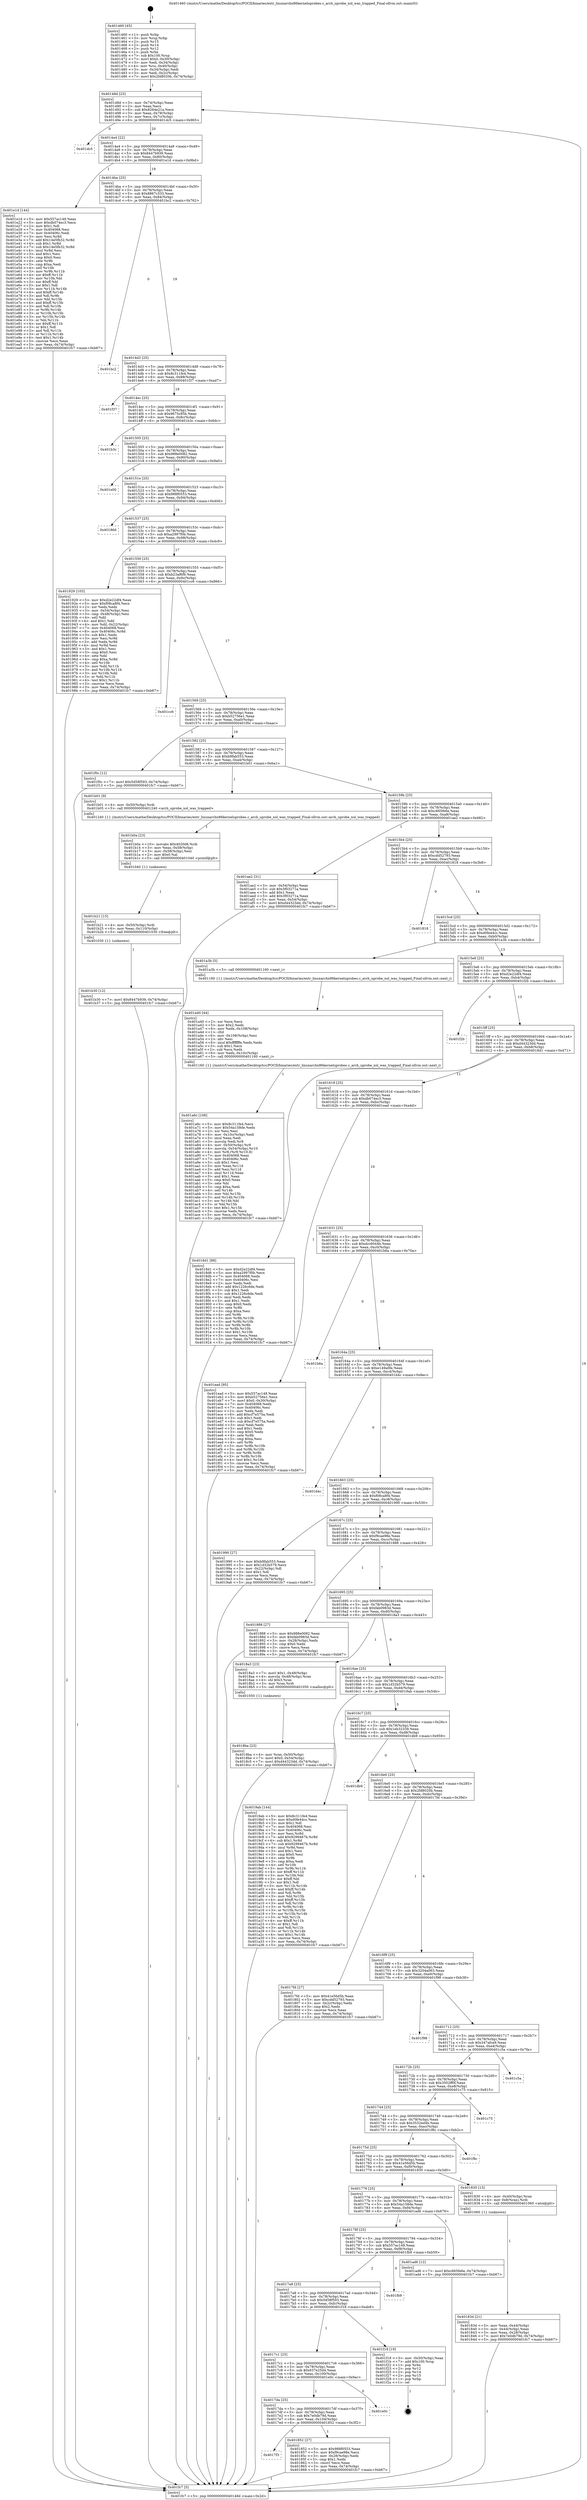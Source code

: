 digraph "0x401460" {
  label = "0x401460 (/mnt/c/Users/mathe/Desktop/tcc/POCII/binaries/extr_linuxarchx86kerneluprobes.c_arch_uprobe_xol_was_trapped_Final-ollvm.out::main(0))"
  labelloc = "t"
  node[shape=record]

  Entry [label="",width=0.3,height=0.3,shape=circle,fillcolor=black,style=filled]
  "0x40148d" [label="{
     0x40148d [23]\l
     | [instrs]\l
     &nbsp;&nbsp;0x40148d \<+3\>: mov -0x74(%rbp),%eax\l
     &nbsp;&nbsp;0x401490 \<+2\>: mov %eax,%ecx\l
     &nbsp;&nbsp;0x401492 \<+6\>: sub $0x8264e21a,%ecx\l
     &nbsp;&nbsp;0x401498 \<+3\>: mov %eax,-0x78(%rbp)\l
     &nbsp;&nbsp;0x40149b \<+3\>: mov %ecx,-0x7c(%rbp)\l
     &nbsp;&nbsp;0x40149e \<+6\>: je 0000000000401dc5 \<main+0x965\>\l
  }"]
  "0x401dc5" [label="{
     0x401dc5\l
  }", style=dashed]
  "0x4014a4" [label="{
     0x4014a4 [22]\l
     | [instrs]\l
     &nbsp;&nbsp;0x4014a4 \<+5\>: jmp 00000000004014a9 \<main+0x49\>\l
     &nbsp;&nbsp;0x4014a9 \<+3\>: mov -0x78(%rbp),%eax\l
     &nbsp;&nbsp;0x4014ac \<+5\>: sub $0x8447b939,%eax\l
     &nbsp;&nbsp;0x4014b1 \<+3\>: mov %eax,-0x80(%rbp)\l
     &nbsp;&nbsp;0x4014b4 \<+6\>: je 0000000000401e1d \<main+0x9bd\>\l
  }"]
  Exit [label="",width=0.3,height=0.3,shape=circle,fillcolor=black,style=filled,peripheries=2]
  "0x401e1d" [label="{
     0x401e1d [144]\l
     | [instrs]\l
     &nbsp;&nbsp;0x401e1d \<+5\>: mov $0x557ac149,%eax\l
     &nbsp;&nbsp;0x401e22 \<+5\>: mov $0xdb074ec3,%ecx\l
     &nbsp;&nbsp;0x401e27 \<+2\>: mov $0x1,%dl\l
     &nbsp;&nbsp;0x401e29 \<+7\>: mov 0x404068,%esi\l
     &nbsp;&nbsp;0x401e30 \<+7\>: mov 0x40406c,%edi\l
     &nbsp;&nbsp;0x401e37 \<+3\>: mov %esi,%r8d\l
     &nbsp;&nbsp;0x401e3a \<+7\>: add $0x14e5fb32,%r8d\l
     &nbsp;&nbsp;0x401e41 \<+4\>: sub $0x1,%r8d\l
     &nbsp;&nbsp;0x401e45 \<+7\>: sub $0x14e5fb32,%r8d\l
     &nbsp;&nbsp;0x401e4c \<+4\>: imul %r8d,%esi\l
     &nbsp;&nbsp;0x401e50 \<+3\>: and $0x1,%esi\l
     &nbsp;&nbsp;0x401e53 \<+3\>: cmp $0x0,%esi\l
     &nbsp;&nbsp;0x401e56 \<+4\>: sete %r9b\l
     &nbsp;&nbsp;0x401e5a \<+3\>: cmp $0xa,%edi\l
     &nbsp;&nbsp;0x401e5d \<+4\>: setl %r10b\l
     &nbsp;&nbsp;0x401e61 \<+3\>: mov %r9b,%r11b\l
     &nbsp;&nbsp;0x401e64 \<+4\>: xor $0xff,%r11b\l
     &nbsp;&nbsp;0x401e68 \<+3\>: mov %r10b,%bl\l
     &nbsp;&nbsp;0x401e6b \<+3\>: xor $0xff,%bl\l
     &nbsp;&nbsp;0x401e6e \<+3\>: xor $0x1,%dl\l
     &nbsp;&nbsp;0x401e71 \<+3\>: mov %r11b,%r14b\l
     &nbsp;&nbsp;0x401e74 \<+4\>: and $0xff,%r14b\l
     &nbsp;&nbsp;0x401e78 \<+3\>: and %dl,%r9b\l
     &nbsp;&nbsp;0x401e7b \<+3\>: mov %bl,%r15b\l
     &nbsp;&nbsp;0x401e7e \<+4\>: and $0xff,%r15b\l
     &nbsp;&nbsp;0x401e82 \<+3\>: and %dl,%r10b\l
     &nbsp;&nbsp;0x401e85 \<+3\>: or %r9b,%r14b\l
     &nbsp;&nbsp;0x401e88 \<+3\>: or %r10b,%r15b\l
     &nbsp;&nbsp;0x401e8b \<+3\>: xor %r15b,%r14b\l
     &nbsp;&nbsp;0x401e8e \<+3\>: or %bl,%r11b\l
     &nbsp;&nbsp;0x401e91 \<+4\>: xor $0xff,%r11b\l
     &nbsp;&nbsp;0x401e95 \<+3\>: or $0x1,%dl\l
     &nbsp;&nbsp;0x401e98 \<+3\>: and %dl,%r11b\l
     &nbsp;&nbsp;0x401e9b \<+3\>: or %r11b,%r14b\l
     &nbsp;&nbsp;0x401e9e \<+4\>: test $0x1,%r14b\l
     &nbsp;&nbsp;0x401ea2 \<+3\>: cmovne %ecx,%eax\l
     &nbsp;&nbsp;0x401ea5 \<+3\>: mov %eax,-0x74(%rbp)\l
     &nbsp;&nbsp;0x401ea8 \<+5\>: jmp 0000000000401fc7 \<main+0xb67\>\l
  }"]
  "0x4014ba" [label="{
     0x4014ba [25]\l
     | [instrs]\l
     &nbsp;&nbsp;0x4014ba \<+5\>: jmp 00000000004014bf \<main+0x5f\>\l
     &nbsp;&nbsp;0x4014bf \<+3\>: mov -0x78(%rbp),%eax\l
     &nbsp;&nbsp;0x4014c2 \<+5\>: sub $0x8867c333,%eax\l
     &nbsp;&nbsp;0x4014c7 \<+6\>: mov %eax,-0x84(%rbp)\l
     &nbsp;&nbsp;0x4014cd \<+6\>: je 0000000000401bc2 \<main+0x762\>\l
  }"]
  "0x401b30" [label="{
     0x401b30 [12]\l
     | [instrs]\l
     &nbsp;&nbsp;0x401b30 \<+7\>: movl $0x8447b939,-0x74(%rbp)\l
     &nbsp;&nbsp;0x401b37 \<+5\>: jmp 0000000000401fc7 \<main+0xb67\>\l
  }"]
  "0x401bc2" [label="{
     0x401bc2\l
  }", style=dashed]
  "0x4014d3" [label="{
     0x4014d3 [25]\l
     | [instrs]\l
     &nbsp;&nbsp;0x4014d3 \<+5\>: jmp 00000000004014d8 \<main+0x78\>\l
     &nbsp;&nbsp;0x4014d8 \<+3\>: mov -0x78(%rbp),%eax\l
     &nbsp;&nbsp;0x4014db \<+5\>: sub $0x8c311fe4,%eax\l
     &nbsp;&nbsp;0x4014e0 \<+6\>: mov %eax,-0x88(%rbp)\l
     &nbsp;&nbsp;0x4014e6 \<+6\>: je 0000000000401f37 \<main+0xad7\>\l
  }"]
  "0x401b21" [label="{
     0x401b21 [15]\l
     | [instrs]\l
     &nbsp;&nbsp;0x401b21 \<+4\>: mov -0x50(%rbp),%rdi\l
     &nbsp;&nbsp;0x401b25 \<+6\>: mov %eax,-0x110(%rbp)\l
     &nbsp;&nbsp;0x401b2b \<+5\>: call 0000000000401030 \<free@plt\>\l
     | [calls]\l
     &nbsp;&nbsp;0x401030 \{1\} (unknown)\l
  }"]
  "0x401f37" [label="{
     0x401f37\l
  }", style=dashed]
  "0x4014ec" [label="{
     0x4014ec [25]\l
     | [instrs]\l
     &nbsp;&nbsp;0x4014ec \<+5\>: jmp 00000000004014f1 \<main+0x91\>\l
     &nbsp;&nbsp;0x4014f1 \<+3\>: mov -0x78(%rbp),%eax\l
     &nbsp;&nbsp;0x4014f4 \<+5\>: sub $0x9675c85b,%eax\l
     &nbsp;&nbsp;0x4014f9 \<+6\>: mov %eax,-0x8c(%rbp)\l
     &nbsp;&nbsp;0x4014ff \<+6\>: je 0000000000401b3c \<main+0x6dc\>\l
  }"]
  "0x401b0a" [label="{
     0x401b0a [23]\l
     | [instrs]\l
     &nbsp;&nbsp;0x401b0a \<+10\>: movabs $0x4020d6,%rdi\l
     &nbsp;&nbsp;0x401b14 \<+3\>: mov %eax,-0x58(%rbp)\l
     &nbsp;&nbsp;0x401b17 \<+3\>: mov -0x58(%rbp),%esi\l
     &nbsp;&nbsp;0x401b1a \<+2\>: mov $0x0,%al\l
     &nbsp;&nbsp;0x401b1c \<+5\>: call 0000000000401040 \<printf@plt\>\l
     | [calls]\l
     &nbsp;&nbsp;0x401040 \{1\} (unknown)\l
  }"]
  "0x401b3c" [label="{
     0x401b3c\l
  }", style=dashed]
  "0x401505" [label="{
     0x401505 [25]\l
     | [instrs]\l
     &nbsp;&nbsp;0x401505 \<+5\>: jmp 000000000040150a \<main+0xaa\>\l
     &nbsp;&nbsp;0x40150a \<+3\>: mov -0x78(%rbp),%eax\l
     &nbsp;&nbsp;0x40150d \<+5\>: sub $0x988e0082,%eax\l
     &nbsp;&nbsp;0x401512 \<+6\>: mov %eax,-0x90(%rbp)\l
     &nbsp;&nbsp;0x401518 \<+6\>: je 0000000000401e00 \<main+0x9a0\>\l
  }"]
  "0x401a6c" [label="{
     0x401a6c [106]\l
     | [instrs]\l
     &nbsp;&nbsp;0x401a6c \<+5\>: mov $0x8c311fe4,%ecx\l
     &nbsp;&nbsp;0x401a71 \<+5\>: mov $0x54a158de,%edx\l
     &nbsp;&nbsp;0x401a76 \<+2\>: xor %esi,%esi\l
     &nbsp;&nbsp;0x401a78 \<+6\>: mov -0x10c(%rbp),%edi\l
     &nbsp;&nbsp;0x401a7e \<+3\>: imul %eax,%edi\l
     &nbsp;&nbsp;0x401a81 \<+3\>: movslq %edi,%r8\l
     &nbsp;&nbsp;0x401a84 \<+4\>: mov -0x50(%rbp),%r9\l
     &nbsp;&nbsp;0x401a88 \<+4\>: movslq -0x54(%rbp),%r10\l
     &nbsp;&nbsp;0x401a8c \<+4\>: mov %r8,(%r9,%r10,8)\l
     &nbsp;&nbsp;0x401a90 \<+7\>: mov 0x404068,%eax\l
     &nbsp;&nbsp;0x401a97 \<+7\>: mov 0x40406c,%edi\l
     &nbsp;&nbsp;0x401a9e \<+3\>: sub $0x1,%esi\l
     &nbsp;&nbsp;0x401aa1 \<+3\>: mov %eax,%r11d\l
     &nbsp;&nbsp;0x401aa4 \<+3\>: add %esi,%r11d\l
     &nbsp;&nbsp;0x401aa7 \<+4\>: imul %r11d,%eax\l
     &nbsp;&nbsp;0x401aab \<+3\>: and $0x1,%eax\l
     &nbsp;&nbsp;0x401aae \<+3\>: cmp $0x0,%eax\l
     &nbsp;&nbsp;0x401ab1 \<+3\>: sete %bl\l
     &nbsp;&nbsp;0x401ab4 \<+3\>: cmp $0xa,%edi\l
     &nbsp;&nbsp;0x401ab7 \<+4\>: setl %r14b\l
     &nbsp;&nbsp;0x401abb \<+3\>: mov %bl,%r15b\l
     &nbsp;&nbsp;0x401abe \<+3\>: and %r14b,%r15b\l
     &nbsp;&nbsp;0x401ac1 \<+3\>: xor %r14b,%bl\l
     &nbsp;&nbsp;0x401ac4 \<+3\>: or %bl,%r15b\l
     &nbsp;&nbsp;0x401ac7 \<+4\>: test $0x1,%r15b\l
     &nbsp;&nbsp;0x401acb \<+3\>: cmovne %edx,%ecx\l
     &nbsp;&nbsp;0x401ace \<+3\>: mov %ecx,-0x74(%rbp)\l
     &nbsp;&nbsp;0x401ad1 \<+5\>: jmp 0000000000401fc7 \<main+0xb67\>\l
  }"]
  "0x401e00" [label="{
     0x401e00\l
  }", style=dashed]
  "0x40151e" [label="{
     0x40151e [25]\l
     | [instrs]\l
     &nbsp;&nbsp;0x40151e \<+5\>: jmp 0000000000401523 \<main+0xc3\>\l
     &nbsp;&nbsp;0x401523 \<+3\>: mov -0x78(%rbp),%eax\l
     &nbsp;&nbsp;0x401526 \<+5\>: sub $0x988f0553,%eax\l
     &nbsp;&nbsp;0x40152b \<+6\>: mov %eax,-0x94(%rbp)\l
     &nbsp;&nbsp;0x401531 \<+6\>: je 000000000040186d \<main+0x40d\>\l
  }"]
  "0x401a40" [label="{
     0x401a40 [44]\l
     | [instrs]\l
     &nbsp;&nbsp;0x401a40 \<+2\>: xor %ecx,%ecx\l
     &nbsp;&nbsp;0x401a42 \<+5\>: mov $0x2,%edx\l
     &nbsp;&nbsp;0x401a47 \<+6\>: mov %edx,-0x108(%rbp)\l
     &nbsp;&nbsp;0x401a4d \<+1\>: cltd\l
     &nbsp;&nbsp;0x401a4e \<+6\>: mov -0x108(%rbp),%esi\l
     &nbsp;&nbsp;0x401a54 \<+2\>: idiv %esi\l
     &nbsp;&nbsp;0x401a56 \<+6\>: imul $0xfffffffe,%edx,%edx\l
     &nbsp;&nbsp;0x401a5c \<+3\>: sub $0x1,%ecx\l
     &nbsp;&nbsp;0x401a5f \<+2\>: sub %ecx,%edx\l
     &nbsp;&nbsp;0x401a61 \<+6\>: mov %edx,-0x10c(%rbp)\l
     &nbsp;&nbsp;0x401a67 \<+5\>: call 0000000000401160 \<next_i\>\l
     | [calls]\l
     &nbsp;&nbsp;0x401160 \{1\} (/mnt/c/Users/mathe/Desktop/tcc/POCII/binaries/extr_linuxarchx86kerneluprobes.c_arch_uprobe_xol_was_trapped_Final-ollvm.out::next_i)\l
  }"]
  "0x40186d" [label="{
     0x40186d\l
  }", style=dashed]
  "0x401537" [label="{
     0x401537 [25]\l
     | [instrs]\l
     &nbsp;&nbsp;0x401537 \<+5\>: jmp 000000000040153c \<main+0xdc\>\l
     &nbsp;&nbsp;0x40153c \<+3\>: mov -0x78(%rbp),%eax\l
     &nbsp;&nbsp;0x40153f \<+5\>: sub $0xa2997f0b,%eax\l
     &nbsp;&nbsp;0x401544 \<+6\>: mov %eax,-0x98(%rbp)\l
     &nbsp;&nbsp;0x40154a \<+6\>: je 0000000000401929 \<main+0x4c9\>\l
  }"]
  "0x4018ba" [label="{
     0x4018ba [23]\l
     | [instrs]\l
     &nbsp;&nbsp;0x4018ba \<+4\>: mov %rax,-0x50(%rbp)\l
     &nbsp;&nbsp;0x4018be \<+7\>: movl $0x0,-0x54(%rbp)\l
     &nbsp;&nbsp;0x4018c5 \<+7\>: movl $0xd44323dd,-0x74(%rbp)\l
     &nbsp;&nbsp;0x4018cc \<+5\>: jmp 0000000000401fc7 \<main+0xb67\>\l
  }"]
  "0x401929" [label="{
     0x401929 [103]\l
     | [instrs]\l
     &nbsp;&nbsp;0x401929 \<+5\>: mov $0xd2e22df4,%eax\l
     &nbsp;&nbsp;0x40192e \<+5\>: mov $0xf08ca8f4,%ecx\l
     &nbsp;&nbsp;0x401933 \<+2\>: xor %edx,%edx\l
     &nbsp;&nbsp;0x401935 \<+3\>: mov -0x54(%rbp),%esi\l
     &nbsp;&nbsp;0x401938 \<+3\>: cmp -0x48(%rbp),%esi\l
     &nbsp;&nbsp;0x40193b \<+4\>: setl %dil\l
     &nbsp;&nbsp;0x40193f \<+4\>: and $0x1,%dil\l
     &nbsp;&nbsp;0x401943 \<+4\>: mov %dil,-0x22(%rbp)\l
     &nbsp;&nbsp;0x401947 \<+7\>: mov 0x404068,%esi\l
     &nbsp;&nbsp;0x40194e \<+8\>: mov 0x40406c,%r8d\l
     &nbsp;&nbsp;0x401956 \<+3\>: sub $0x1,%edx\l
     &nbsp;&nbsp;0x401959 \<+3\>: mov %esi,%r9d\l
     &nbsp;&nbsp;0x40195c \<+3\>: add %edx,%r9d\l
     &nbsp;&nbsp;0x40195f \<+4\>: imul %r9d,%esi\l
     &nbsp;&nbsp;0x401963 \<+3\>: and $0x1,%esi\l
     &nbsp;&nbsp;0x401966 \<+3\>: cmp $0x0,%esi\l
     &nbsp;&nbsp;0x401969 \<+4\>: sete %dil\l
     &nbsp;&nbsp;0x40196d \<+4\>: cmp $0xa,%r8d\l
     &nbsp;&nbsp;0x401971 \<+4\>: setl %r10b\l
     &nbsp;&nbsp;0x401975 \<+3\>: mov %dil,%r11b\l
     &nbsp;&nbsp;0x401978 \<+3\>: and %r10b,%r11b\l
     &nbsp;&nbsp;0x40197b \<+3\>: xor %r10b,%dil\l
     &nbsp;&nbsp;0x40197e \<+3\>: or %dil,%r11b\l
     &nbsp;&nbsp;0x401981 \<+4\>: test $0x1,%r11b\l
     &nbsp;&nbsp;0x401985 \<+3\>: cmovne %ecx,%eax\l
     &nbsp;&nbsp;0x401988 \<+3\>: mov %eax,-0x74(%rbp)\l
     &nbsp;&nbsp;0x40198b \<+5\>: jmp 0000000000401fc7 \<main+0xb67\>\l
  }"]
  "0x401550" [label="{
     0x401550 [25]\l
     | [instrs]\l
     &nbsp;&nbsp;0x401550 \<+5\>: jmp 0000000000401555 \<main+0xf5\>\l
     &nbsp;&nbsp;0x401555 \<+3\>: mov -0x78(%rbp),%eax\l
     &nbsp;&nbsp;0x401558 \<+5\>: sub $0xb23af6f9,%eax\l
     &nbsp;&nbsp;0x40155d \<+6\>: mov %eax,-0x9c(%rbp)\l
     &nbsp;&nbsp;0x401563 \<+6\>: je 0000000000401cc6 \<main+0x866\>\l
  }"]
  "0x4017f3" [label="{
     0x4017f3\l
  }", style=dashed]
  "0x401cc6" [label="{
     0x401cc6\l
  }", style=dashed]
  "0x401569" [label="{
     0x401569 [25]\l
     | [instrs]\l
     &nbsp;&nbsp;0x401569 \<+5\>: jmp 000000000040156e \<main+0x10e\>\l
     &nbsp;&nbsp;0x40156e \<+3\>: mov -0x78(%rbp),%eax\l
     &nbsp;&nbsp;0x401571 \<+5\>: sub $0xb52756e1,%eax\l
     &nbsp;&nbsp;0x401576 \<+6\>: mov %eax,-0xa0(%rbp)\l
     &nbsp;&nbsp;0x40157c \<+6\>: je 0000000000401f0c \<main+0xaac\>\l
  }"]
  "0x401852" [label="{
     0x401852 [27]\l
     | [instrs]\l
     &nbsp;&nbsp;0x401852 \<+5\>: mov $0x988f0553,%eax\l
     &nbsp;&nbsp;0x401857 \<+5\>: mov $0xf9cae98e,%ecx\l
     &nbsp;&nbsp;0x40185c \<+3\>: mov -0x28(%rbp),%edx\l
     &nbsp;&nbsp;0x40185f \<+3\>: cmp $0x1,%edx\l
     &nbsp;&nbsp;0x401862 \<+3\>: cmovl %ecx,%eax\l
     &nbsp;&nbsp;0x401865 \<+3\>: mov %eax,-0x74(%rbp)\l
     &nbsp;&nbsp;0x401868 \<+5\>: jmp 0000000000401fc7 \<main+0xb67\>\l
  }"]
  "0x401f0c" [label="{
     0x401f0c [12]\l
     | [instrs]\l
     &nbsp;&nbsp;0x401f0c \<+7\>: movl $0x5d58f593,-0x74(%rbp)\l
     &nbsp;&nbsp;0x401f13 \<+5\>: jmp 0000000000401fc7 \<main+0xb67\>\l
  }"]
  "0x401582" [label="{
     0x401582 [25]\l
     | [instrs]\l
     &nbsp;&nbsp;0x401582 \<+5\>: jmp 0000000000401587 \<main+0x127\>\l
     &nbsp;&nbsp;0x401587 \<+3\>: mov -0x78(%rbp),%eax\l
     &nbsp;&nbsp;0x40158a \<+5\>: sub $0xb9fab553,%eax\l
     &nbsp;&nbsp;0x40158f \<+6\>: mov %eax,-0xa4(%rbp)\l
     &nbsp;&nbsp;0x401595 \<+6\>: je 0000000000401b01 \<main+0x6a1\>\l
  }"]
  "0x4017da" [label="{
     0x4017da [25]\l
     | [instrs]\l
     &nbsp;&nbsp;0x4017da \<+5\>: jmp 00000000004017df \<main+0x37f\>\l
     &nbsp;&nbsp;0x4017df \<+3\>: mov -0x78(%rbp),%eax\l
     &nbsp;&nbsp;0x4017e2 \<+5\>: sub $0x7e0db79d,%eax\l
     &nbsp;&nbsp;0x4017e7 \<+6\>: mov %eax,-0x104(%rbp)\l
     &nbsp;&nbsp;0x4017ed \<+6\>: je 0000000000401852 \<main+0x3f2\>\l
  }"]
  "0x401b01" [label="{
     0x401b01 [9]\l
     | [instrs]\l
     &nbsp;&nbsp;0x401b01 \<+4\>: mov -0x50(%rbp),%rdi\l
     &nbsp;&nbsp;0x401b05 \<+5\>: call 0000000000401240 \<arch_uprobe_xol_was_trapped\>\l
     | [calls]\l
     &nbsp;&nbsp;0x401240 \{1\} (/mnt/c/Users/mathe/Desktop/tcc/POCII/binaries/extr_linuxarchx86kerneluprobes.c_arch_uprobe_xol_was_trapped_Final-ollvm.out::arch_uprobe_xol_was_trapped)\l
  }"]
  "0x40159b" [label="{
     0x40159b [25]\l
     | [instrs]\l
     &nbsp;&nbsp;0x40159b \<+5\>: jmp 00000000004015a0 \<main+0x140\>\l
     &nbsp;&nbsp;0x4015a0 \<+3\>: mov -0x78(%rbp),%eax\l
     &nbsp;&nbsp;0x4015a3 \<+5\>: sub $0xc665fe6e,%eax\l
     &nbsp;&nbsp;0x4015a8 \<+6\>: mov %eax,-0xa8(%rbp)\l
     &nbsp;&nbsp;0x4015ae \<+6\>: je 0000000000401ae2 \<main+0x682\>\l
  }"]
  "0x401e0c" [label="{
     0x401e0c\l
  }", style=dashed]
  "0x401ae2" [label="{
     0x401ae2 [31]\l
     | [instrs]\l
     &nbsp;&nbsp;0x401ae2 \<+3\>: mov -0x54(%rbp),%eax\l
     &nbsp;&nbsp;0x401ae5 \<+5\>: sub $0x3f03271a,%eax\l
     &nbsp;&nbsp;0x401aea \<+3\>: add $0x1,%eax\l
     &nbsp;&nbsp;0x401aed \<+5\>: add $0x3f03271a,%eax\l
     &nbsp;&nbsp;0x401af2 \<+3\>: mov %eax,-0x54(%rbp)\l
     &nbsp;&nbsp;0x401af5 \<+7\>: movl $0xd44323dd,-0x74(%rbp)\l
     &nbsp;&nbsp;0x401afc \<+5\>: jmp 0000000000401fc7 \<main+0xb67\>\l
  }"]
  "0x4015b4" [label="{
     0x4015b4 [25]\l
     | [instrs]\l
     &nbsp;&nbsp;0x4015b4 \<+5\>: jmp 00000000004015b9 \<main+0x159\>\l
     &nbsp;&nbsp;0x4015b9 \<+3\>: mov -0x78(%rbp),%eax\l
     &nbsp;&nbsp;0x4015bc \<+5\>: sub $0xcdd52793,%eax\l
     &nbsp;&nbsp;0x4015c1 \<+6\>: mov %eax,-0xac(%rbp)\l
     &nbsp;&nbsp;0x4015c7 \<+6\>: je 0000000000401818 \<main+0x3b8\>\l
  }"]
  "0x4017c1" [label="{
     0x4017c1 [25]\l
     | [instrs]\l
     &nbsp;&nbsp;0x4017c1 \<+5\>: jmp 00000000004017c6 \<main+0x366\>\l
     &nbsp;&nbsp;0x4017c6 \<+3\>: mov -0x78(%rbp),%eax\l
     &nbsp;&nbsp;0x4017c9 \<+5\>: sub $0x637e25d4,%eax\l
     &nbsp;&nbsp;0x4017ce \<+6\>: mov %eax,-0x100(%rbp)\l
     &nbsp;&nbsp;0x4017d4 \<+6\>: je 0000000000401e0c \<main+0x9ac\>\l
  }"]
  "0x401818" [label="{
     0x401818\l
  }", style=dashed]
  "0x4015cd" [label="{
     0x4015cd [25]\l
     | [instrs]\l
     &nbsp;&nbsp;0x4015cd \<+5\>: jmp 00000000004015d2 \<main+0x172\>\l
     &nbsp;&nbsp;0x4015d2 \<+3\>: mov -0x78(%rbp),%eax\l
     &nbsp;&nbsp;0x4015d5 \<+5\>: sub $0xd0fe44cc,%eax\l
     &nbsp;&nbsp;0x4015da \<+6\>: mov %eax,-0xb0(%rbp)\l
     &nbsp;&nbsp;0x4015e0 \<+6\>: je 0000000000401a3b \<main+0x5db\>\l
  }"]
  "0x401f18" [label="{
     0x401f18 [19]\l
     | [instrs]\l
     &nbsp;&nbsp;0x401f18 \<+3\>: mov -0x30(%rbp),%eax\l
     &nbsp;&nbsp;0x401f1b \<+7\>: add $0x100,%rsp\l
     &nbsp;&nbsp;0x401f22 \<+1\>: pop %rbx\l
     &nbsp;&nbsp;0x401f23 \<+2\>: pop %r12\l
     &nbsp;&nbsp;0x401f25 \<+2\>: pop %r14\l
     &nbsp;&nbsp;0x401f27 \<+2\>: pop %r15\l
     &nbsp;&nbsp;0x401f29 \<+1\>: pop %rbp\l
     &nbsp;&nbsp;0x401f2a \<+1\>: ret\l
  }"]
  "0x401a3b" [label="{
     0x401a3b [5]\l
     | [instrs]\l
     &nbsp;&nbsp;0x401a3b \<+5\>: call 0000000000401160 \<next_i\>\l
     | [calls]\l
     &nbsp;&nbsp;0x401160 \{1\} (/mnt/c/Users/mathe/Desktop/tcc/POCII/binaries/extr_linuxarchx86kerneluprobes.c_arch_uprobe_xol_was_trapped_Final-ollvm.out::next_i)\l
  }"]
  "0x4015e6" [label="{
     0x4015e6 [25]\l
     | [instrs]\l
     &nbsp;&nbsp;0x4015e6 \<+5\>: jmp 00000000004015eb \<main+0x18b\>\l
     &nbsp;&nbsp;0x4015eb \<+3\>: mov -0x78(%rbp),%eax\l
     &nbsp;&nbsp;0x4015ee \<+5\>: sub $0xd2e22df4,%eax\l
     &nbsp;&nbsp;0x4015f3 \<+6\>: mov %eax,-0xb4(%rbp)\l
     &nbsp;&nbsp;0x4015f9 \<+6\>: je 0000000000401f2b \<main+0xacb\>\l
  }"]
  "0x4017a8" [label="{
     0x4017a8 [25]\l
     | [instrs]\l
     &nbsp;&nbsp;0x4017a8 \<+5\>: jmp 00000000004017ad \<main+0x34d\>\l
     &nbsp;&nbsp;0x4017ad \<+3\>: mov -0x78(%rbp),%eax\l
     &nbsp;&nbsp;0x4017b0 \<+5\>: sub $0x5d58f593,%eax\l
     &nbsp;&nbsp;0x4017b5 \<+6\>: mov %eax,-0xfc(%rbp)\l
     &nbsp;&nbsp;0x4017bb \<+6\>: je 0000000000401f18 \<main+0xab8\>\l
  }"]
  "0x401f2b" [label="{
     0x401f2b\l
  }", style=dashed]
  "0x4015ff" [label="{
     0x4015ff [25]\l
     | [instrs]\l
     &nbsp;&nbsp;0x4015ff \<+5\>: jmp 0000000000401604 \<main+0x1a4\>\l
     &nbsp;&nbsp;0x401604 \<+3\>: mov -0x78(%rbp),%eax\l
     &nbsp;&nbsp;0x401607 \<+5\>: sub $0xd44323dd,%eax\l
     &nbsp;&nbsp;0x40160c \<+6\>: mov %eax,-0xb8(%rbp)\l
     &nbsp;&nbsp;0x401612 \<+6\>: je 00000000004018d1 \<main+0x471\>\l
  }"]
  "0x401fb9" [label="{
     0x401fb9\l
  }", style=dashed]
  "0x4018d1" [label="{
     0x4018d1 [88]\l
     | [instrs]\l
     &nbsp;&nbsp;0x4018d1 \<+5\>: mov $0xd2e22df4,%eax\l
     &nbsp;&nbsp;0x4018d6 \<+5\>: mov $0xa2997f0b,%ecx\l
     &nbsp;&nbsp;0x4018db \<+7\>: mov 0x404068,%edx\l
     &nbsp;&nbsp;0x4018e2 \<+7\>: mov 0x40406c,%esi\l
     &nbsp;&nbsp;0x4018e9 \<+2\>: mov %edx,%edi\l
     &nbsp;&nbsp;0x4018eb \<+6\>: add $0x1226c6de,%edi\l
     &nbsp;&nbsp;0x4018f1 \<+3\>: sub $0x1,%edi\l
     &nbsp;&nbsp;0x4018f4 \<+6\>: sub $0x1226c6de,%edi\l
     &nbsp;&nbsp;0x4018fa \<+3\>: imul %edi,%edx\l
     &nbsp;&nbsp;0x4018fd \<+3\>: and $0x1,%edx\l
     &nbsp;&nbsp;0x401900 \<+3\>: cmp $0x0,%edx\l
     &nbsp;&nbsp;0x401903 \<+4\>: sete %r8b\l
     &nbsp;&nbsp;0x401907 \<+3\>: cmp $0xa,%esi\l
     &nbsp;&nbsp;0x40190a \<+4\>: setl %r9b\l
     &nbsp;&nbsp;0x40190e \<+3\>: mov %r8b,%r10b\l
     &nbsp;&nbsp;0x401911 \<+3\>: and %r9b,%r10b\l
     &nbsp;&nbsp;0x401914 \<+3\>: xor %r9b,%r8b\l
     &nbsp;&nbsp;0x401917 \<+3\>: or %r8b,%r10b\l
     &nbsp;&nbsp;0x40191a \<+4\>: test $0x1,%r10b\l
     &nbsp;&nbsp;0x40191e \<+3\>: cmovne %ecx,%eax\l
     &nbsp;&nbsp;0x401921 \<+3\>: mov %eax,-0x74(%rbp)\l
     &nbsp;&nbsp;0x401924 \<+5\>: jmp 0000000000401fc7 \<main+0xb67\>\l
  }"]
  "0x401618" [label="{
     0x401618 [25]\l
     | [instrs]\l
     &nbsp;&nbsp;0x401618 \<+5\>: jmp 000000000040161d \<main+0x1bd\>\l
     &nbsp;&nbsp;0x40161d \<+3\>: mov -0x78(%rbp),%eax\l
     &nbsp;&nbsp;0x401620 \<+5\>: sub $0xdb074ec3,%eax\l
     &nbsp;&nbsp;0x401625 \<+6\>: mov %eax,-0xbc(%rbp)\l
     &nbsp;&nbsp;0x40162b \<+6\>: je 0000000000401ead \<main+0xa4d\>\l
  }"]
  "0x40178f" [label="{
     0x40178f [25]\l
     | [instrs]\l
     &nbsp;&nbsp;0x40178f \<+5\>: jmp 0000000000401794 \<main+0x334\>\l
     &nbsp;&nbsp;0x401794 \<+3\>: mov -0x78(%rbp),%eax\l
     &nbsp;&nbsp;0x401797 \<+5\>: sub $0x557ac149,%eax\l
     &nbsp;&nbsp;0x40179c \<+6\>: mov %eax,-0xf8(%rbp)\l
     &nbsp;&nbsp;0x4017a2 \<+6\>: je 0000000000401fb9 \<main+0xb59\>\l
  }"]
  "0x401ead" [label="{
     0x401ead [95]\l
     | [instrs]\l
     &nbsp;&nbsp;0x401ead \<+5\>: mov $0x557ac149,%eax\l
     &nbsp;&nbsp;0x401eb2 \<+5\>: mov $0xb52756e1,%ecx\l
     &nbsp;&nbsp;0x401eb7 \<+7\>: movl $0x0,-0x30(%rbp)\l
     &nbsp;&nbsp;0x401ebe \<+7\>: mov 0x404068,%edx\l
     &nbsp;&nbsp;0x401ec5 \<+7\>: mov 0x40406c,%esi\l
     &nbsp;&nbsp;0x401ecc \<+2\>: mov %edx,%edi\l
     &nbsp;&nbsp;0x401ece \<+6\>: add $0xcf7e575a,%edi\l
     &nbsp;&nbsp;0x401ed4 \<+3\>: sub $0x1,%edi\l
     &nbsp;&nbsp;0x401ed7 \<+6\>: sub $0xcf7e575a,%edi\l
     &nbsp;&nbsp;0x401edd \<+3\>: imul %edi,%edx\l
     &nbsp;&nbsp;0x401ee0 \<+3\>: and $0x1,%edx\l
     &nbsp;&nbsp;0x401ee3 \<+3\>: cmp $0x0,%edx\l
     &nbsp;&nbsp;0x401ee6 \<+4\>: sete %r8b\l
     &nbsp;&nbsp;0x401eea \<+3\>: cmp $0xa,%esi\l
     &nbsp;&nbsp;0x401eed \<+4\>: setl %r9b\l
     &nbsp;&nbsp;0x401ef1 \<+3\>: mov %r8b,%r10b\l
     &nbsp;&nbsp;0x401ef4 \<+3\>: and %r9b,%r10b\l
     &nbsp;&nbsp;0x401ef7 \<+3\>: xor %r9b,%r8b\l
     &nbsp;&nbsp;0x401efa \<+3\>: or %r8b,%r10b\l
     &nbsp;&nbsp;0x401efd \<+4\>: test $0x1,%r10b\l
     &nbsp;&nbsp;0x401f01 \<+3\>: cmovne %ecx,%eax\l
     &nbsp;&nbsp;0x401f04 \<+3\>: mov %eax,-0x74(%rbp)\l
     &nbsp;&nbsp;0x401f07 \<+5\>: jmp 0000000000401fc7 \<main+0xb67\>\l
  }"]
  "0x401631" [label="{
     0x401631 [25]\l
     | [instrs]\l
     &nbsp;&nbsp;0x401631 \<+5\>: jmp 0000000000401636 \<main+0x1d6\>\l
     &nbsp;&nbsp;0x401636 \<+3\>: mov -0x78(%rbp),%eax\l
     &nbsp;&nbsp;0x401639 \<+5\>: sub $0xdcc6044b,%eax\l
     &nbsp;&nbsp;0x40163e \<+6\>: mov %eax,-0xc0(%rbp)\l
     &nbsp;&nbsp;0x401644 \<+6\>: je 0000000000401b6a \<main+0x70a\>\l
  }"]
  "0x401ad6" [label="{
     0x401ad6 [12]\l
     | [instrs]\l
     &nbsp;&nbsp;0x401ad6 \<+7\>: movl $0xc665fe6e,-0x74(%rbp)\l
     &nbsp;&nbsp;0x401add \<+5\>: jmp 0000000000401fc7 \<main+0xb67\>\l
  }"]
  "0x401b6a" [label="{
     0x401b6a\l
  }", style=dashed]
  "0x40164a" [label="{
     0x40164a [25]\l
     | [instrs]\l
     &nbsp;&nbsp;0x40164a \<+5\>: jmp 000000000040164f \<main+0x1ef\>\l
     &nbsp;&nbsp;0x40164f \<+3\>: mov -0x78(%rbp),%eax\l
     &nbsp;&nbsp;0x401652 \<+5\>: sub $0xe149a0fe,%eax\l
     &nbsp;&nbsp;0x401657 \<+6\>: mov %eax,-0xc4(%rbp)\l
     &nbsp;&nbsp;0x40165d \<+6\>: je 0000000000401d4c \<main+0x8ec\>\l
  }"]
  "0x40183d" [label="{
     0x40183d [21]\l
     | [instrs]\l
     &nbsp;&nbsp;0x40183d \<+3\>: mov %eax,-0x44(%rbp)\l
     &nbsp;&nbsp;0x401840 \<+3\>: mov -0x44(%rbp),%eax\l
     &nbsp;&nbsp;0x401843 \<+3\>: mov %eax,-0x28(%rbp)\l
     &nbsp;&nbsp;0x401846 \<+7\>: movl $0x7e0db79d,-0x74(%rbp)\l
     &nbsp;&nbsp;0x40184d \<+5\>: jmp 0000000000401fc7 \<main+0xb67\>\l
  }"]
  "0x401d4c" [label="{
     0x401d4c\l
  }", style=dashed]
  "0x401663" [label="{
     0x401663 [25]\l
     | [instrs]\l
     &nbsp;&nbsp;0x401663 \<+5\>: jmp 0000000000401668 \<main+0x208\>\l
     &nbsp;&nbsp;0x401668 \<+3\>: mov -0x78(%rbp),%eax\l
     &nbsp;&nbsp;0x40166b \<+5\>: sub $0xf08ca8f4,%eax\l
     &nbsp;&nbsp;0x401670 \<+6\>: mov %eax,-0xc8(%rbp)\l
     &nbsp;&nbsp;0x401676 \<+6\>: je 0000000000401990 \<main+0x530\>\l
  }"]
  "0x401776" [label="{
     0x401776 [25]\l
     | [instrs]\l
     &nbsp;&nbsp;0x401776 \<+5\>: jmp 000000000040177b \<main+0x31b\>\l
     &nbsp;&nbsp;0x40177b \<+3\>: mov -0x78(%rbp),%eax\l
     &nbsp;&nbsp;0x40177e \<+5\>: sub $0x54a158de,%eax\l
     &nbsp;&nbsp;0x401783 \<+6\>: mov %eax,-0xf4(%rbp)\l
     &nbsp;&nbsp;0x401789 \<+6\>: je 0000000000401ad6 \<main+0x676\>\l
  }"]
  "0x401990" [label="{
     0x401990 [27]\l
     | [instrs]\l
     &nbsp;&nbsp;0x401990 \<+5\>: mov $0xb9fab553,%eax\l
     &nbsp;&nbsp;0x401995 \<+5\>: mov $0x1d32b579,%ecx\l
     &nbsp;&nbsp;0x40199a \<+3\>: mov -0x22(%rbp),%dl\l
     &nbsp;&nbsp;0x40199d \<+3\>: test $0x1,%dl\l
     &nbsp;&nbsp;0x4019a0 \<+3\>: cmovne %ecx,%eax\l
     &nbsp;&nbsp;0x4019a3 \<+3\>: mov %eax,-0x74(%rbp)\l
     &nbsp;&nbsp;0x4019a6 \<+5\>: jmp 0000000000401fc7 \<main+0xb67\>\l
  }"]
  "0x40167c" [label="{
     0x40167c [25]\l
     | [instrs]\l
     &nbsp;&nbsp;0x40167c \<+5\>: jmp 0000000000401681 \<main+0x221\>\l
     &nbsp;&nbsp;0x401681 \<+3\>: mov -0x78(%rbp),%eax\l
     &nbsp;&nbsp;0x401684 \<+5\>: sub $0xf9cae98e,%eax\l
     &nbsp;&nbsp;0x401689 \<+6\>: mov %eax,-0xcc(%rbp)\l
     &nbsp;&nbsp;0x40168f \<+6\>: je 0000000000401888 \<main+0x428\>\l
  }"]
  "0x401830" [label="{
     0x401830 [13]\l
     | [instrs]\l
     &nbsp;&nbsp;0x401830 \<+4\>: mov -0x40(%rbp),%rax\l
     &nbsp;&nbsp;0x401834 \<+4\>: mov 0x8(%rax),%rdi\l
     &nbsp;&nbsp;0x401838 \<+5\>: call 0000000000401060 \<atoi@plt\>\l
     | [calls]\l
     &nbsp;&nbsp;0x401060 \{1\} (unknown)\l
  }"]
  "0x401888" [label="{
     0x401888 [27]\l
     | [instrs]\l
     &nbsp;&nbsp;0x401888 \<+5\>: mov $0x988e0082,%eax\l
     &nbsp;&nbsp;0x40188d \<+5\>: mov $0xfab0983d,%ecx\l
     &nbsp;&nbsp;0x401892 \<+3\>: mov -0x28(%rbp),%edx\l
     &nbsp;&nbsp;0x401895 \<+3\>: cmp $0x0,%edx\l
     &nbsp;&nbsp;0x401898 \<+3\>: cmove %ecx,%eax\l
     &nbsp;&nbsp;0x40189b \<+3\>: mov %eax,-0x74(%rbp)\l
     &nbsp;&nbsp;0x40189e \<+5\>: jmp 0000000000401fc7 \<main+0xb67\>\l
  }"]
  "0x401695" [label="{
     0x401695 [25]\l
     | [instrs]\l
     &nbsp;&nbsp;0x401695 \<+5\>: jmp 000000000040169a \<main+0x23a\>\l
     &nbsp;&nbsp;0x40169a \<+3\>: mov -0x78(%rbp),%eax\l
     &nbsp;&nbsp;0x40169d \<+5\>: sub $0xfab0983d,%eax\l
     &nbsp;&nbsp;0x4016a2 \<+6\>: mov %eax,-0xd0(%rbp)\l
     &nbsp;&nbsp;0x4016a8 \<+6\>: je 00000000004018a3 \<main+0x443\>\l
  }"]
  "0x40175d" [label="{
     0x40175d [25]\l
     | [instrs]\l
     &nbsp;&nbsp;0x40175d \<+5\>: jmp 0000000000401762 \<main+0x302\>\l
     &nbsp;&nbsp;0x401762 \<+3\>: mov -0x78(%rbp),%eax\l
     &nbsp;&nbsp;0x401765 \<+5\>: sub $0x41e56d5b,%eax\l
     &nbsp;&nbsp;0x40176a \<+6\>: mov %eax,-0xf0(%rbp)\l
     &nbsp;&nbsp;0x401770 \<+6\>: je 0000000000401830 \<main+0x3d0\>\l
  }"]
  "0x4018a3" [label="{
     0x4018a3 [23]\l
     | [instrs]\l
     &nbsp;&nbsp;0x4018a3 \<+7\>: movl $0x1,-0x48(%rbp)\l
     &nbsp;&nbsp;0x4018aa \<+4\>: movslq -0x48(%rbp),%rax\l
     &nbsp;&nbsp;0x4018ae \<+4\>: shl $0x3,%rax\l
     &nbsp;&nbsp;0x4018b2 \<+3\>: mov %rax,%rdi\l
     &nbsp;&nbsp;0x4018b5 \<+5\>: call 0000000000401050 \<malloc@plt\>\l
     | [calls]\l
     &nbsp;&nbsp;0x401050 \{1\} (unknown)\l
  }"]
  "0x4016ae" [label="{
     0x4016ae [25]\l
     | [instrs]\l
     &nbsp;&nbsp;0x4016ae \<+5\>: jmp 00000000004016b3 \<main+0x253\>\l
     &nbsp;&nbsp;0x4016b3 \<+3\>: mov -0x78(%rbp),%eax\l
     &nbsp;&nbsp;0x4016b6 \<+5\>: sub $0x1d32b579,%eax\l
     &nbsp;&nbsp;0x4016bb \<+6\>: mov %eax,-0xd4(%rbp)\l
     &nbsp;&nbsp;0x4016c1 \<+6\>: je 00000000004019ab \<main+0x54b\>\l
  }"]
  "0x401f8c" [label="{
     0x401f8c\l
  }", style=dashed]
  "0x4019ab" [label="{
     0x4019ab [144]\l
     | [instrs]\l
     &nbsp;&nbsp;0x4019ab \<+5\>: mov $0x8c311fe4,%eax\l
     &nbsp;&nbsp;0x4019b0 \<+5\>: mov $0xd0fe44cc,%ecx\l
     &nbsp;&nbsp;0x4019b5 \<+2\>: mov $0x1,%dl\l
     &nbsp;&nbsp;0x4019b7 \<+7\>: mov 0x404068,%esi\l
     &nbsp;&nbsp;0x4019be \<+7\>: mov 0x40406c,%edi\l
     &nbsp;&nbsp;0x4019c5 \<+3\>: mov %esi,%r8d\l
     &nbsp;&nbsp;0x4019c8 \<+7\>: add $0x9299467b,%r8d\l
     &nbsp;&nbsp;0x4019cf \<+4\>: sub $0x1,%r8d\l
     &nbsp;&nbsp;0x4019d3 \<+7\>: sub $0x9299467b,%r8d\l
     &nbsp;&nbsp;0x4019da \<+4\>: imul %r8d,%esi\l
     &nbsp;&nbsp;0x4019de \<+3\>: and $0x1,%esi\l
     &nbsp;&nbsp;0x4019e1 \<+3\>: cmp $0x0,%esi\l
     &nbsp;&nbsp;0x4019e4 \<+4\>: sete %r9b\l
     &nbsp;&nbsp;0x4019e8 \<+3\>: cmp $0xa,%edi\l
     &nbsp;&nbsp;0x4019eb \<+4\>: setl %r10b\l
     &nbsp;&nbsp;0x4019ef \<+3\>: mov %r9b,%r11b\l
     &nbsp;&nbsp;0x4019f2 \<+4\>: xor $0xff,%r11b\l
     &nbsp;&nbsp;0x4019f6 \<+3\>: mov %r10b,%bl\l
     &nbsp;&nbsp;0x4019f9 \<+3\>: xor $0xff,%bl\l
     &nbsp;&nbsp;0x4019fc \<+3\>: xor $0x1,%dl\l
     &nbsp;&nbsp;0x4019ff \<+3\>: mov %r11b,%r14b\l
     &nbsp;&nbsp;0x401a02 \<+4\>: and $0xff,%r14b\l
     &nbsp;&nbsp;0x401a06 \<+3\>: and %dl,%r9b\l
     &nbsp;&nbsp;0x401a09 \<+3\>: mov %bl,%r15b\l
     &nbsp;&nbsp;0x401a0c \<+4\>: and $0xff,%r15b\l
     &nbsp;&nbsp;0x401a10 \<+3\>: and %dl,%r10b\l
     &nbsp;&nbsp;0x401a13 \<+3\>: or %r9b,%r14b\l
     &nbsp;&nbsp;0x401a16 \<+3\>: or %r10b,%r15b\l
     &nbsp;&nbsp;0x401a19 \<+3\>: xor %r15b,%r14b\l
     &nbsp;&nbsp;0x401a1c \<+3\>: or %bl,%r11b\l
     &nbsp;&nbsp;0x401a1f \<+4\>: xor $0xff,%r11b\l
     &nbsp;&nbsp;0x401a23 \<+3\>: or $0x1,%dl\l
     &nbsp;&nbsp;0x401a26 \<+3\>: and %dl,%r11b\l
     &nbsp;&nbsp;0x401a29 \<+3\>: or %r11b,%r14b\l
     &nbsp;&nbsp;0x401a2c \<+4\>: test $0x1,%r14b\l
     &nbsp;&nbsp;0x401a30 \<+3\>: cmovne %ecx,%eax\l
     &nbsp;&nbsp;0x401a33 \<+3\>: mov %eax,-0x74(%rbp)\l
     &nbsp;&nbsp;0x401a36 \<+5\>: jmp 0000000000401fc7 \<main+0xb67\>\l
  }"]
  "0x4016c7" [label="{
     0x4016c7 [25]\l
     | [instrs]\l
     &nbsp;&nbsp;0x4016c7 \<+5\>: jmp 00000000004016cc \<main+0x26c\>\l
     &nbsp;&nbsp;0x4016cc \<+3\>: mov -0x78(%rbp),%eax\l
     &nbsp;&nbsp;0x4016cf \<+5\>: sub $0x1eb32339,%eax\l
     &nbsp;&nbsp;0x4016d4 \<+6\>: mov %eax,-0xd8(%rbp)\l
     &nbsp;&nbsp;0x4016da \<+6\>: je 0000000000401db9 \<main+0x959\>\l
  }"]
  "0x401744" [label="{
     0x401744 [25]\l
     | [instrs]\l
     &nbsp;&nbsp;0x401744 \<+5\>: jmp 0000000000401749 \<main+0x2e9\>\l
     &nbsp;&nbsp;0x401749 \<+3\>: mov -0x78(%rbp),%eax\l
     &nbsp;&nbsp;0x40174c \<+5\>: sub $0x3532ed4b,%eax\l
     &nbsp;&nbsp;0x401751 \<+6\>: mov %eax,-0xec(%rbp)\l
     &nbsp;&nbsp;0x401757 \<+6\>: je 0000000000401f8c \<main+0xb2c\>\l
  }"]
  "0x401db9" [label="{
     0x401db9\l
  }", style=dashed]
  "0x4016e0" [label="{
     0x4016e0 [25]\l
     | [instrs]\l
     &nbsp;&nbsp;0x4016e0 \<+5\>: jmp 00000000004016e5 \<main+0x285\>\l
     &nbsp;&nbsp;0x4016e5 \<+3\>: mov -0x78(%rbp),%eax\l
     &nbsp;&nbsp;0x4016e8 \<+5\>: sub $0x2fd8020b,%eax\l
     &nbsp;&nbsp;0x4016ed \<+6\>: mov %eax,-0xdc(%rbp)\l
     &nbsp;&nbsp;0x4016f3 \<+6\>: je 00000000004017fd \<main+0x39d\>\l
  }"]
  "0x401c75" [label="{
     0x401c75\l
  }", style=dashed]
  "0x4017fd" [label="{
     0x4017fd [27]\l
     | [instrs]\l
     &nbsp;&nbsp;0x4017fd \<+5\>: mov $0x41e56d5b,%eax\l
     &nbsp;&nbsp;0x401802 \<+5\>: mov $0xcdd52793,%ecx\l
     &nbsp;&nbsp;0x401807 \<+3\>: mov -0x2c(%rbp),%edx\l
     &nbsp;&nbsp;0x40180a \<+3\>: cmp $0x2,%edx\l
     &nbsp;&nbsp;0x40180d \<+3\>: cmovne %ecx,%eax\l
     &nbsp;&nbsp;0x401810 \<+3\>: mov %eax,-0x74(%rbp)\l
     &nbsp;&nbsp;0x401813 \<+5\>: jmp 0000000000401fc7 \<main+0xb67\>\l
  }"]
  "0x4016f9" [label="{
     0x4016f9 [25]\l
     | [instrs]\l
     &nbsp;&nbsp;0x4016f9 \<+5\>: jmp 00000000004016fe \<main+0x29e\>\l
     &nbsp;&nbsp;0x4016fe \<+3\>: mov -0x78(%rbp),%eax\l
     &nbsp;&nbsp;0x401701 \<+5\>: sub $0x3204a063,%eax\l
     &nbsp;&nbsp;0x401706 \<+6\>: mov %eax,-0xe0(%rbp)\l
     &nbsp;&nbsp;0x40170c \<+6\>: je 0000000000401f98 \<main+0xb38\>\l
  }"]
  "0x401fc7" [label="{
     0x401fc7 [5]\l
     | [instrs]\l
     &nbsp;&nbsp;0x401fc7 \<+5\>: jmp 000000000040148d \<main+0x2d\>\l
  }"]
  "0x401460" [label="{
     0x401460 [45]\l
     | [instrs]\l
     &nbsp;&nbsp;0x401460 \<+1\>: push %rbp\l
     &nbsp;&nbsp;0x401461 \<+3\>: mov %rsp,%rbp\l
     &nbsp;&nbsp;0x401464 \<+2\>: push %r15\l
     &nbsp;&nbsp;0x401466 \<+2\>: push %r14\l
     &nbsp;&nbsp;0x401468 \<+2\>: push %r12\l
     &nbsp;&nbsp;0x40146a \<+1\>: push %rbx\l
     &nbsp;&nbsp;0x40146b \<+7\>: sub $0x100,%rsp\l
     &nbsp;&nbsp;0x401472 \<+7\>: movl $0x0,-0x30(%rbp)\l
     &nbsp;&nbsp;0x401479 \<+3\>: mov %edi,-0x34(%rbp)\l
     &nbsp;&nbsp;0x40147c \<+4\>: mov %rsi,-0x40(%rbp)\l
     &nbsp;&nbsp;0x401480 \<+3\>: mov -0x34(%rbp),%edi\l
     &nbsp;&nbsp;0x401483 \<+3\>: mov %edi,-0x2c(%rbp)\l
     &nbsp;&nbsp;0x401486 \<+7\>: movl $0x2fd8020b,-0x74(%rbp)\l
  }"]
  "0x40172b" [label="{
     0x40172b [25]\l
     | [instrs]\l
     &nbsp;&nbsp;0x40172b \<+5\>: jmp 0000000000401730 \<main+0x2d0\>\l
     &nbsp;&nbsp;0x401730 \<+3\>: mov -0x78(%rbp),%eax\l
     &nbsp;&nbsp;0x401733 \<+5\>: sub $0x3502ff0f,%eax\l
     &nbsp;&nbsp;0x401738 \<+6\>: mov %eax,-0xe8(%rbp)\l
     &nbsp;&nbsp;0x40173e \<+6\>: je 0000000000401c75 \<main+0x815\>\l
  }"]
  "0x401f98" [label="{
     0x401f98\l
  }", style=dashed]
  "0x401712" [label="{
     0x401712 [25]\l
     | [instrs]\l
     &nbsp;&nbsp;0x401712 \<+5\>: jmp 0000000000401717 \<main+0x2b7\>\l
     &nbsp;&nbsp;0x401717 \<+3\>: mov -0x78(%rbp),%eax\l
     &nbsp;&nbsp;0x40171a \<+5\>: sub $0x347afca9,%eax\l
     &nbsp;&nbsp;0x40171f \<+6\>: mov %eax,-0xe4(%rbp)\l
     &nbsp;&nbsp;0x401725 \<+6\>: je 0000000000401c5a \<main+0x7fa\>\l
  }"]
  "0x401c5a" [label="{
     0x401c5a\l
  }", style=dashed]
  Entry -> "0x401460" [label=" 1"]
  "0x40148d" -> "0x401dc5" [label=" 0"]
  "0x40148d" -> "0x4014a4" [label=" 20"]
  "0x401f18" -> Exit [label=" 1"]
  "0x4014a4" -> "0x401e1d" [label=" 1"]
  "0x4014a4" -> "0x4014ba" [label=" 19"]
  "0x401f0c" -> "0x401fc7" [label=" 1"]
  "0x4014ba" -> "0x401bc2" [label=" 0"]
  "0x4014ba" -> "0x4014d3" [label=" 19"]
  "0x401ead" -> "0x401fc7" [label=" 1"]
  "0x4014d3" -> "0x401f37" [label=" 0"]
  "0x4014d3" -> "0x4014ec" [label=" 19"]
  "0x401e1d" -> "0x401fc7" [label=" 1"]
  "0x4014ec" -> "0x401b3c" [label=" 0"]
  "0x4014ec" -> "0x401505" [label=" 19"]
  "0x401b30" -> "0x401fc7" [label=" 1"]
  "0x401505" -> "0x401e00" [label=" 0"]
  "0x401505" -> "0x40151e" [label=" 19"]
  "0x401b21" -> "0x401b30" [label=" 1"]
  "0x40151e" -> "0x40186d" [label=" 0"]
  "0x40151e" -> "0x401537" [label=" 19"]
  "0x401b0a" -> "0x401b21" [label=" 1"]
  "0x401537" -> "0x401929" [label=" 2"]
  "0x401537" -> "0x401550" [label=" 17"]
  "0x401b01" -> "0x401b0a" [label=" 1"]
  "0x401550" -> "0x401cc6" [label=" 0"]
  "0x401550" -> "0x401569" [label=" 17"]
  "0x401ae2" -> "0x401fc7" [label=" 1"]
  "0x401569" -> "0x401f0c" [label=" 1"]
  "0x401569" -> "0x401582" [label=" 16"]
  "0x401ad6" -> "0x401fc7" [label=" 1"]
  "0x401582" -> "0x401b01" [label=" 1"]
  "0x401582" -> "0x40159b" [label=" 15"]
  "0x401a40" -> "0x401a6c" [label=" 1"]
  "0x40159b" -> "0x401ae2" [label=" 1"]
  "0x40159b" -> "0x4015b4" [label=" 14"]
  "0x401a3b" -> "0x401a40" [label=" 1"]
  "0x4015b4" -> "0x401818" [label=" 0"]
  "0x4015b4" -> "0x4015cd" [label=" 14"]
  "0x401990" -> "0x401fc7" [label=" 2"]
  "0x4015cd" -> "0x401a3b" [label=" 1"]
  "0x4015cd" -> "0x4015e6" [label=" 13"]
  "0x401929" -> "0x401fc7" [label=" 2"]
  "0x4015e6" -> "0x401f2b" [label=" 0"]
  "0x4015e6" -> "0x4015ff" [label=" 13"]
  "0x4018ba" -> "0x401fc7" [label=" 1"]
  "0x4015ff" -> "0x4018d1" [label=" 2"]
  "0x4015ff" -> "0x401618" [label=" 11"]
  "0x4018a3" -> "0x4018ba" [label=" 1"]
  "0x401618" -> "0x401ead" [label=" 1"]
  "0x401618" -> "0x401631" [label=" 10"]
  "0x401852" -> "0x401fc7" [label=" 1"]
  "0x401631" -> "0x401b6a" [label=" 0"]
  "0x401631" -> "0x40164a" [label=" 10"]
  "0x4017da" -> "0x4017f3" [label=" 0"]
  "0x40164a" -> "0x401d4c" [label=" 0"]
  "0x40164a" -> "0x401663" [label=" 10"]
  "0x401a6c" -> "0x401fc7" [label=" 1"]
  "0x401663" -> "0x401990" [label=" 2"]
  "0x401663" -> "0x40167c" [label=" 8"]
  "0x4017c1" -> "0x4017da" [label=" 1"]
  "0x40167c" -> "0x401888" [label=" 1"]
  "0x40167c" -> "0x401695" [label=" 7"]
  "0x4017c1" -> "0x401e0c" [label=" 0"]
  "0x401695" -> "0x4018a3" [label=" 1"]
  "0x401695" -> "0x4016ae" [label=" 6"]
  "0x4017a8" -> "0x4017c1" [label=" 1"]
  "0x4016ae" -> "0x4019ab" [label=" 1"]
  "0x4016ae" -> "0x4016c7" [label=" 5"]
  "0x4017a8" -> "0x401f18" [label=" 1"]
  "0x4016c7" -> "0x401db9" [label=" 0"]
  "0x4016c7" -> "0x4016e0" [label=" 5"]
  "0x40178f" -> "0x4017a8" [label=" 2"]
  "0x4016e0" -> "0x4017fd" [label=" 1"]
  "0x4016e0" -> "0x4016f9" [label=" 4"]
  "0x4017fd" -> "0x401fc7" [label=" 1"]
  "0x401460" -> "0x40148d" [label=" 1"]
  "0x401fc7" -> "0x40148d" [label=" 19"]
  "0x40178f" -> "0x401fb9" [label=" 0"]
  "0x4016f9" -> "0x401f98" [label=" 0"]
  "0x4016f9" -> "0x401712" [label=" 4"]
  "0x401776" -> "0x40178f" [label=" 2"]
  "0x401712" -> "0x401c5a" [label=" 0"]
  "0x401712" -> "0x40172b" [label=" 4"]
  "0x401888" -> "0x401fc7" [label=" 1"]
  "0x40172b" -> "0x401c75" [label=" 0"]
  "0x40172b" -> "0x401744" [label=" 4"]
  "0x4018d1" -> "0x401fc7" [label=" 2"]
  "0x401744" -> "0x401f8c" [label=" 0"]
  "0x401744" -> "0x40175d" [label=" 4"]
  "0x4019ab" -> "0x401fc7" [label=" 1"]
  "0x40175d" -> "0x401830" [label=" 1"]
  "0x40175d" -> "0x401776" [label=" 3"]
  "0x401830" -> "0x40183d" [label=" 1"]
  "0x40183d" -> "0x401fc7" [label=" 1"]
  "0x4017da" -> "0x401852" [label=" 1"]
  "0x401776" -> "0x401ad6" [label=" 1"]
}
